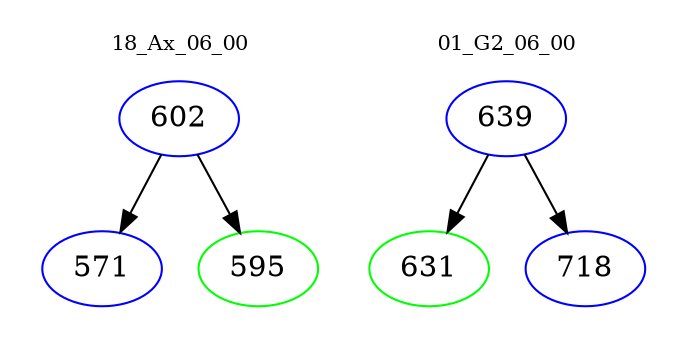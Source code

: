digraph{
subgraph cluster_0 {
color = white
label = "18_Ax_06_00";
fontsize=10;
T0_602 [label="602", color="blue"]
T0_602 -> T0_571 [color="black"]
T0_571 [label="571", color="blue"]
T0_602 -> T0_595 [color="black"]
T0_595 [label="595", color="green"]
}
subgraph cluster_1 {
color = white
label = "01_G2_06_00";
fontsize=10;
T1_639 [label="639", color="blue"]
T1_639 -> T1_631 [color="black"]
T1_631 [label="631", color="green"]
T1_639 -> T1_718 [color="black"]
T1_718 [label="718", color="blue"]
}
}

